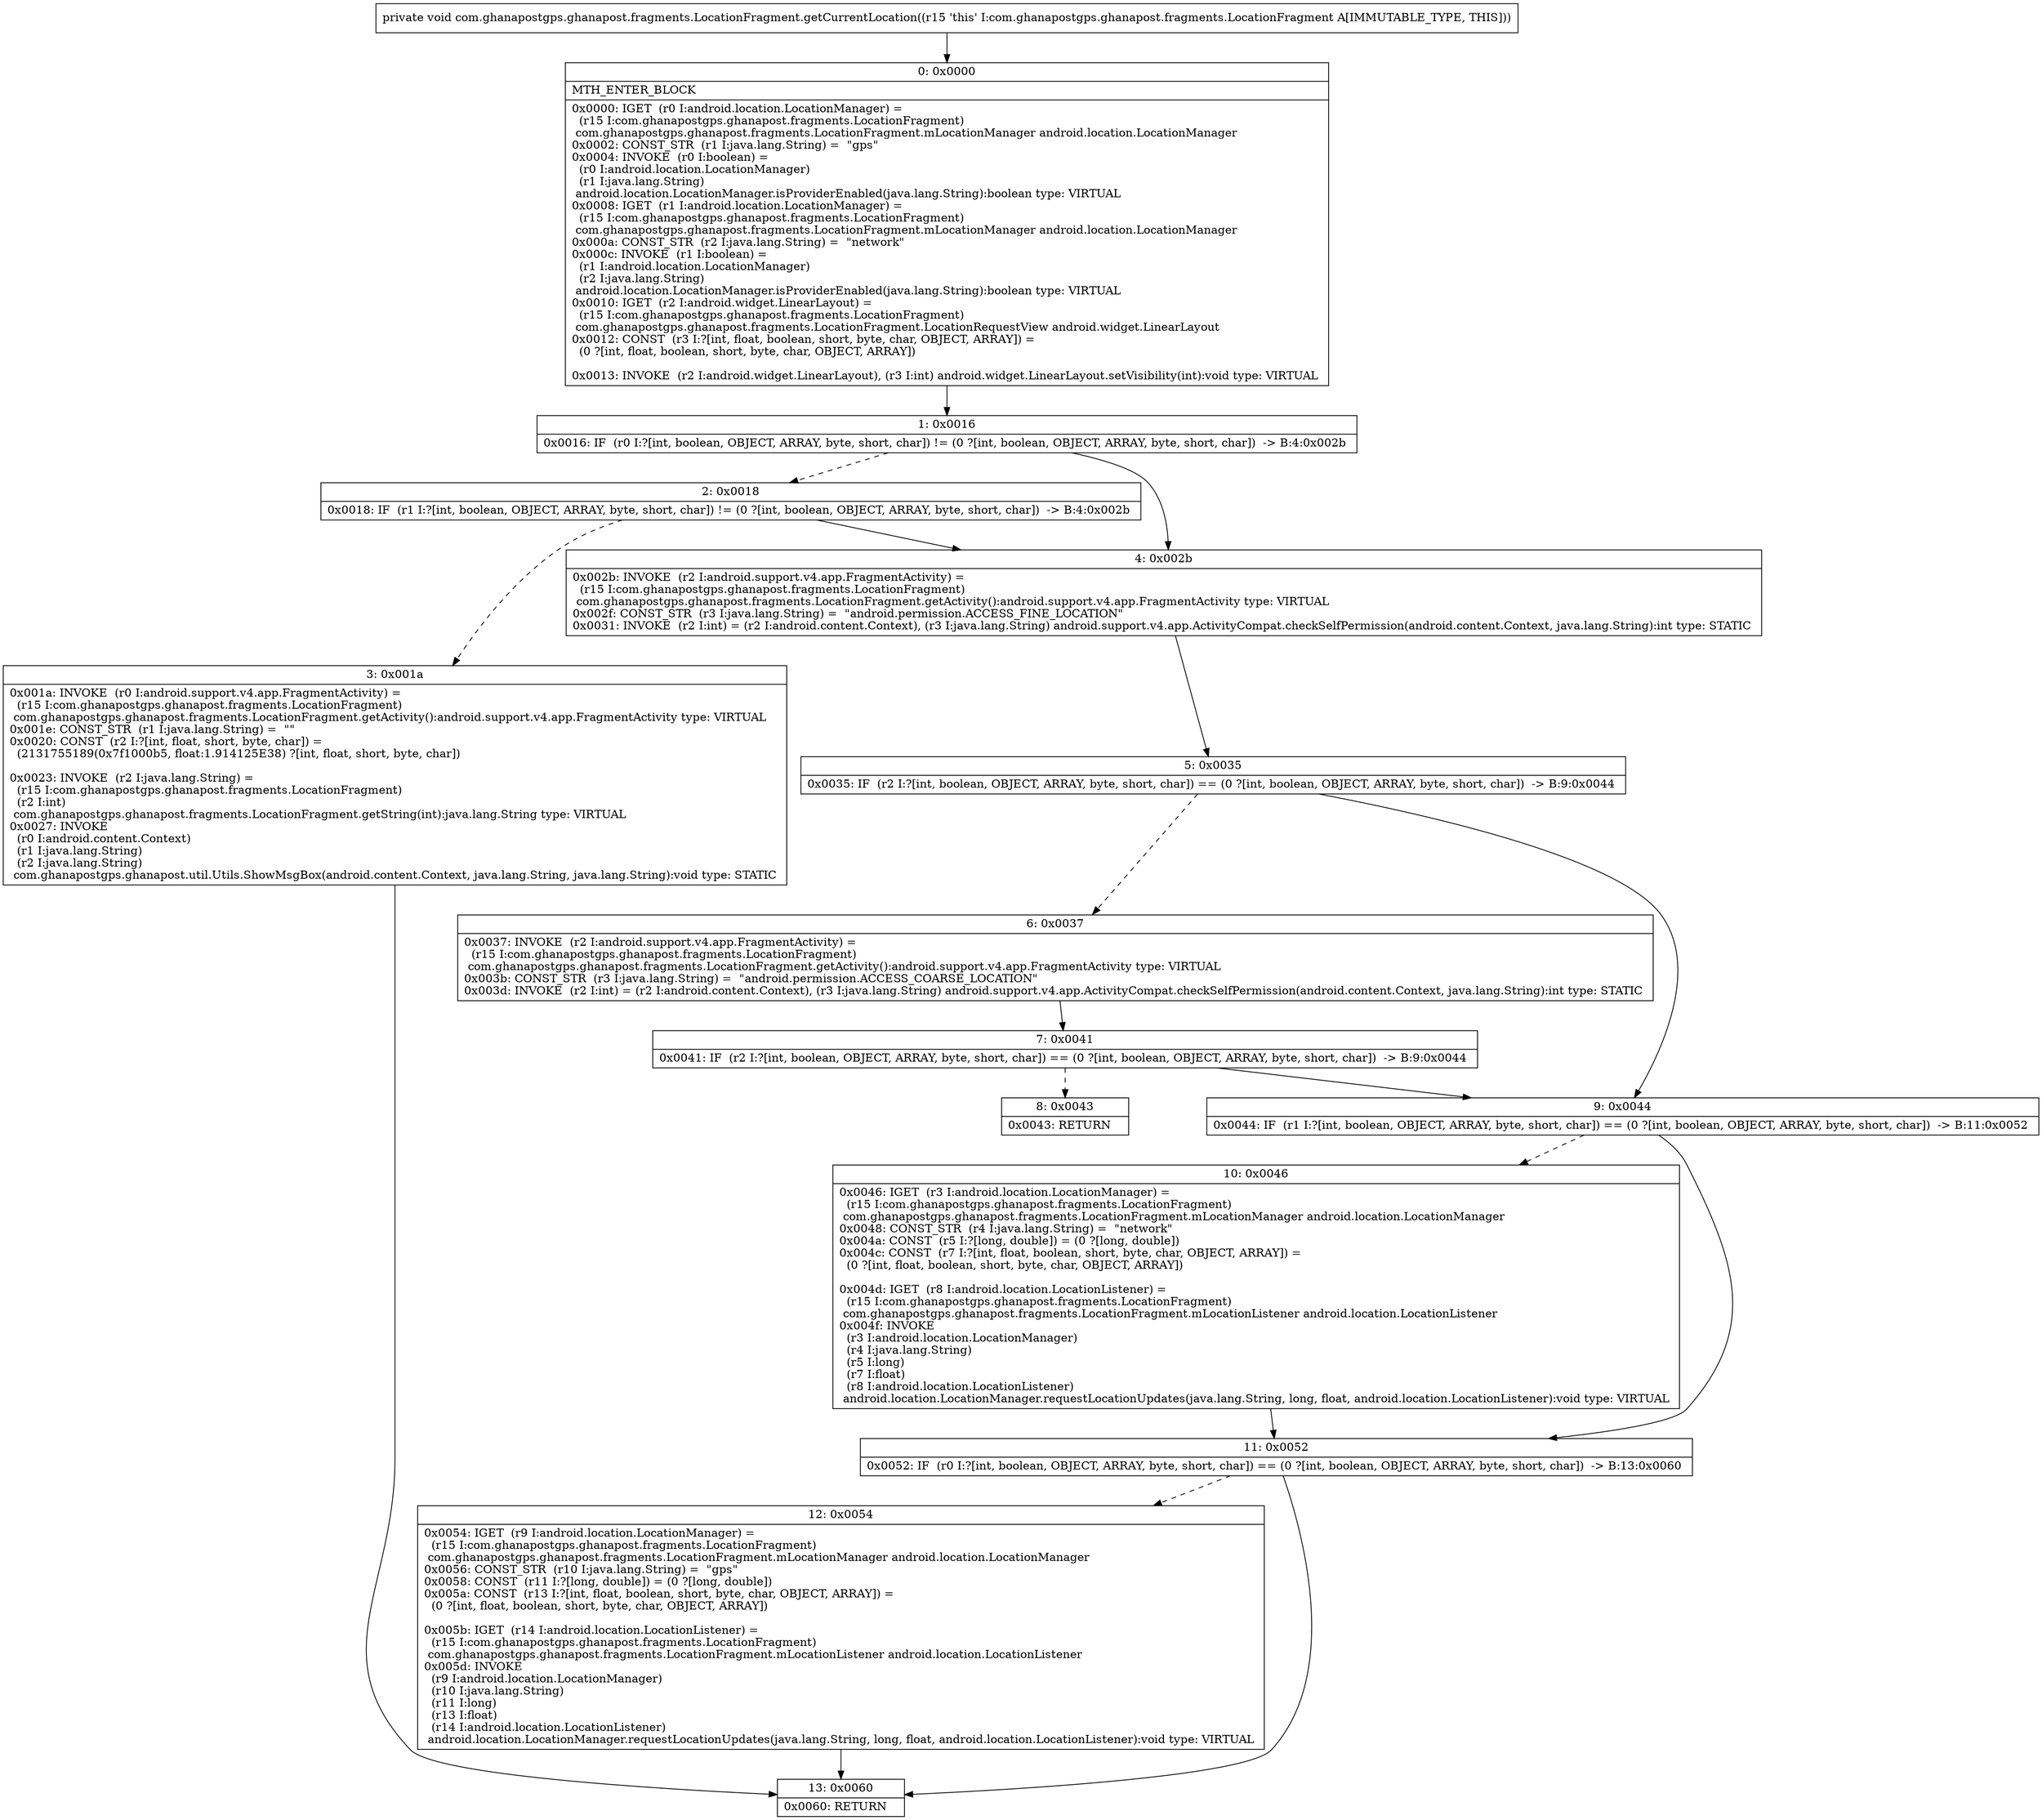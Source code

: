 digraph "CFG forcom.ghanapostgps.ghanapost.fragments.LocationFragment.getCurrentLocation()V" {
Node_0 [shape=record,label="{0\:\ 0x0000|MTH_ENTER_BLOCK\l|0x0000: IGET  (r0 I:android.location.LocationManager) = \l  (r15 I:com.ghanapostgps.ghanapost.fragments.LocationFragment)\l com.ghanapostgps.ghanapost.fragments.LocationFragment.mLocationManager android.location.LocationManager \l0x0002: CONST_STR  (r1 I:java.lang.String) =  \"gps\" \l0x0004: INVOKE  (r0 I:boolean) = \l  (r0 I:android.location.LocationManager)\l  (r1 I:java.lang.String)\l android.location.LocationManager.isProviderEnabled(java.lang.String):boolean type: VIRTUAL \l0x0008: IGET  (r1 I:android.location.LocationManager) = \l  (r15 I:com.ghanapostgps.ghanapost.fragments.LocationFragment)\l com.ghanapostgps.ghanapost.fragments.LocationFragment.mLocationManager android.location.LocationManager \l0x000a: CONST_STR  (r2 I:java.lang.String) =  \"network\" \l0x000c: INVOKE  (r1 I:boolean) = \l  (r1 I:android.location.LocationManager)\l  (r2 I:java.lang.String)\l android.location.LocationManager.isProviderEnabled(java.lang.String):boolean type: VIRTUAL \l0x0010: IGET  (r2 I:android.widget.LinearLayout) = \l  (r15 I:com.ghanapostgps.ghanapost.fragments.LocationFragment)\l com.ghanapostgps.ghanapost.fragments.LocationFragment.LocationRequestView android.widget.LinearLayout \l0x0012: CONST  (r3 I:?[int, float, boolean, short, byte, char, OBJECT, ARRAY]) = \l  (0 ?[int, float, boolean, short, byte, char, OBJECT, ARRAY])\l \l0x0013: INVOKE  (r2 I:android.widget.LinearLayout), (r3 I:int) android.widget.LinearLayout.setVisibility(int):void type: VIRTUAL \l}"];
Node_1 [shape=record,label="{1\:\ 0x0016|0x0016: IF  (r0 I:?[int, boolean, OBJECT, ARRAY, byte, short, char]) != (0 ?[int, boolean, OBJECT, ARRAY, byte, short, char])  \-\> B:4:0x002b \l}"];
Node_2 [shape=record,label="{2\:\ 0x0018|0x0018: IF  (r1 I:?[int, boolean, OBJECT, ARRAY, byte, short, char]) != (0 ?[int, boolean, OBJECT, ARRAY, byte, short, char])  \-\> B:4:0x002b \l}"];
Node_3 [shape=record,label="{3\:\ 0x001a|0x001a: INVOKE  (r0 I:android.support.v4.app.FragmentActivity) = \l  (r15 I:com.ghanapostgps.ghanapost.fragments.LocationFragment)\l com.ghanapostgps.ghanapost.fragments.LocationFragment.getActivity():android.support.v4.app.FragmentActivity type: VIRTUAL \l0x001e: CONST_STR  (r1 I:java.lang.String) =  \"\" \l0x0020: CONST  (r2 I:?[int, float, short, byte, char]) = \l  (2131755189(0x7f1000b5, float:1.914125E38) ?[int, float, short, byte, char])\l \l0x0023: INVOKE  (r2 I:java.lang.String) = \l  (r15 I:com.ghanapostgps.ghanapost.fragments.LocationFragment)\l  (r2 I:int)\l com.ghanapostgps.ghanapost.fragments.LocationFragment.getString(int):java.lang.String type: VIRTUAL \l0x0027: INVOKE  \l  (r0 I:android.content.Context)\l  (r1 I:java.lang.String)\l  (r2 I:java.lang.String)\l com.ghanapostgps.ghanapost.util.Utils.ShowMsgBox(android.content.Context, java.lang.String, java.lang.String):void type: STATIC \l}"];
Node_4 [shape=record,label="{4\:\ 0x002b|0x002b: INVOKE  (r2 I:android.support.v4.app.FragmentActivity) = \l  (r15 I:com.ghanapostgps.ghanapost.fragments.LocationFragment)\l com.ghanapostgps.ghanapost.fragments.LocationFragment.getActivity():android.support.v4.app.FragmentActivity type: VIRTUAL \l0x002f: CONST_STR  (r3 I:java.lang.String) =  \"android.permission.ACCESS_FINE_LOCATION\" \l0x0031: INVOKE  (r2 I:int) = (r2 I:android.content.Context), (r3 I:java.lang.String) android.support.v4.app.ActivityCompat.checkSelfPermission(android.content.Context, java.lang.String):int type: STATIC \l}"];
Node_5 [shape=record,label="{5\:\ 0x0035|0x0035: IF  (r2 I:?[int, boolean, OBJECT, ARRAY, byte, short, char]) == (0 ?[int, boolean, OBJECT, ARRAY, byte, short, char])  \-\> B:9:0x0044 \l}"];
Node_6 [shape=record,label="{6\:\ 0x0037|0x0037: INVOKE  (r2 I:android.support.v4.app.FragmentActivity) = \l  (r15 I:com.ghanapostgps.ghanapost.fragments.LocationFragment)\l com.ghanapostgps.ghanapost.fragments.LocationFragment.getActivity():android.support.v4.app.FragmentActivity type: VIRTUAL \l0x003b: CONST_STR  (r3 I:java.lang.String) =  \"android.permission.ACCESS_COARSE_LOCATION\" \l0x003d: INVOKE  (r2 I:int) = (r2 I:android.content.Context), (r3 I:java.lang.String) android.support.v4.app.ActivityCompat.checkSelfPermission(android.content.Context, java.lang.String):int type: STATIC \l}"];
Node_7 [shape=record,label="{7\:\ 0x0041|0x0041: IF  (r2 I:?[int, boolean, OBJECT, ARRAY, byte, short, char]) == (0 ?[int, boolean, OBJECT, ARRAY, byte, short, char])  \-\> B:9:0x0044 \l}"];
Node_8 [shape=record,label="{8\:\ 0x0043|0x0043: RETURN   \l}"];
Node_9 [shape=record,label="{9\:\ 0x0044|0x0044: IF  (r1 I:?[int, boolean, OBJECT, ARRAY, byte, short, char]) == (0 ?[int, boolean, OBJECT, ARRAY, byte, short, char])  \-\> B:11:0x0052 \l}"];
Node_10 [shape=record,label="{10\:\ 0x0046|0x0046: IGET  (r3 I:android.location.LocationManager) = \l  (r15 I:com.ghanapostgps.ghanapost.fragments.LocationFragment)\l com.ghanapostgps.ghanapost.fragments.LocationFragment.mLocationManager android.location.LocationManager \l0x0048: CONST_STR  (r4 I:java.lang.String) =  \"network\" \l0x004a: CONST  (r5 I:?[long, double]) = (0 ?[long, double]) \l0x004c: CONST  (r7 I:?[int, float, boolean, short, byte, char, OBJECT, ARRAY]) = \l  (0 ?[int, float, boolean, short, byte, char, OBJECT, ARRAY])\l \l0x004d: IGET  (r8 I:android.location.LocationListener) = \l  (r15 I:com.ghanapostgps.ghanapost.fragments.LocationFragment)\l com.ghanapostgps.ghanapost.fragments.LocationFragment.mLocationListener android.location.LocationListener \l0x004f: INVOKE  \l  (r3 I:android.location.LocationManager)\l  (r4 I:java.lang.String)\l  (r5 I:long)\l  (r7 I:float)\l  (r8 I:android.location.LocationListener)\l android.location.LocationManager.requestLocationUpdates(java.lang.String, long, float, android.location.LocationListener):void type: VIRTUAL \l}"];
Node_11 [shape=record,label="{11\:\ 0x0052|0x0052: IF  (r0 I:?[int, boolean, OBJECT, ARRAY, byte, short, char]) == (0 ?[int, boolean, OBJECT, ARRAY, byte, short, char])  \-\> B:13:0x0060 \l}"];
Node_12 [shape=record,label="{12\:\ 0x0054|0x0054: IGET  (r9 I:android.location.LocationManager) = \l  (r15 I:com.ghanapostgps.ghanapost.fragments.LocationFragment)\l com.ghanapostgps.ghanapost.fragments.LocationFragment.mLocationManager android.location.LocationManager \l0x0056: CONST_STR  (r10 I:java.lang.String) =  \"gps\" \l0x0058: CONST  (r11 I:?[long, double]) = (0 ?[long, double]) \l0x005a: CONST  (r13 I:?[int, float, boolean, short, byte, char, OBJECT, ARRAY]) = \l  (0 ?[int, float, boolean, short, byte, char, OBJECT, ARRAY])\l \l0x005b: IGET  (r14 I:android.location.LocationListener) = \l  (r15 I:com.ghanapostgps.ghanapost.fragments.LocationFragment)\l com.ghanapostgps.ghanapost.fragments.LocationFragment.mLocationListener android.location.LocationListener \l0x005d: INVOKE  \l  (r9 I:android.location.LocationManager)\l  (r10 I:java.lang.String)\l  (r11 I:long)\l  (r13 I:float)\l  (r14 I:android.location.LocationListener)\l android.location.LocationManager.requestLocationUpdates(java.lang.String, long, float, android.location.LocationListener):void type: VIRTUAL \l}"];
Node_13 [shape=record,label="{13\:\ 0x0060|0x0060: RETURN   \l}"];
MethodNode[shape=record,label="{private void com.ghanapostgps.ghanapost.fragments.LocationFragment.getCurrentLocation((r15 'this' I:com.ghanapostgps.ghanapost.fragments.LocationFragment A[IMMUTABLE_TYPE, THIS])) }"];
MethodNode -> Node_0;
Node_0 -> Node_1;
Node_1 -> Node_2[style=dashed];
Node_1 -> Node_4;
Node_2 -> Node_3[style=dashed];
Node_2 -> Node_4;
Node_3 -> Node_13;
Node_4 -> Node_5;
Node_5 -> Node_6[style=dashed];
Node_5 -> Node_9;
Node_6 -> Node_7;
Node_7 -> Node_8[style=dashed];
Node_7 -> Node_9;
Node_9 -> Node_10[style=dashed];
Node_9 -> Node_11;
Node_10 -> Node_11;
Node_11 -> Node_12[style=dashed];
Node_11 -> Node_13;
Node_12 -> Node_13;
}

